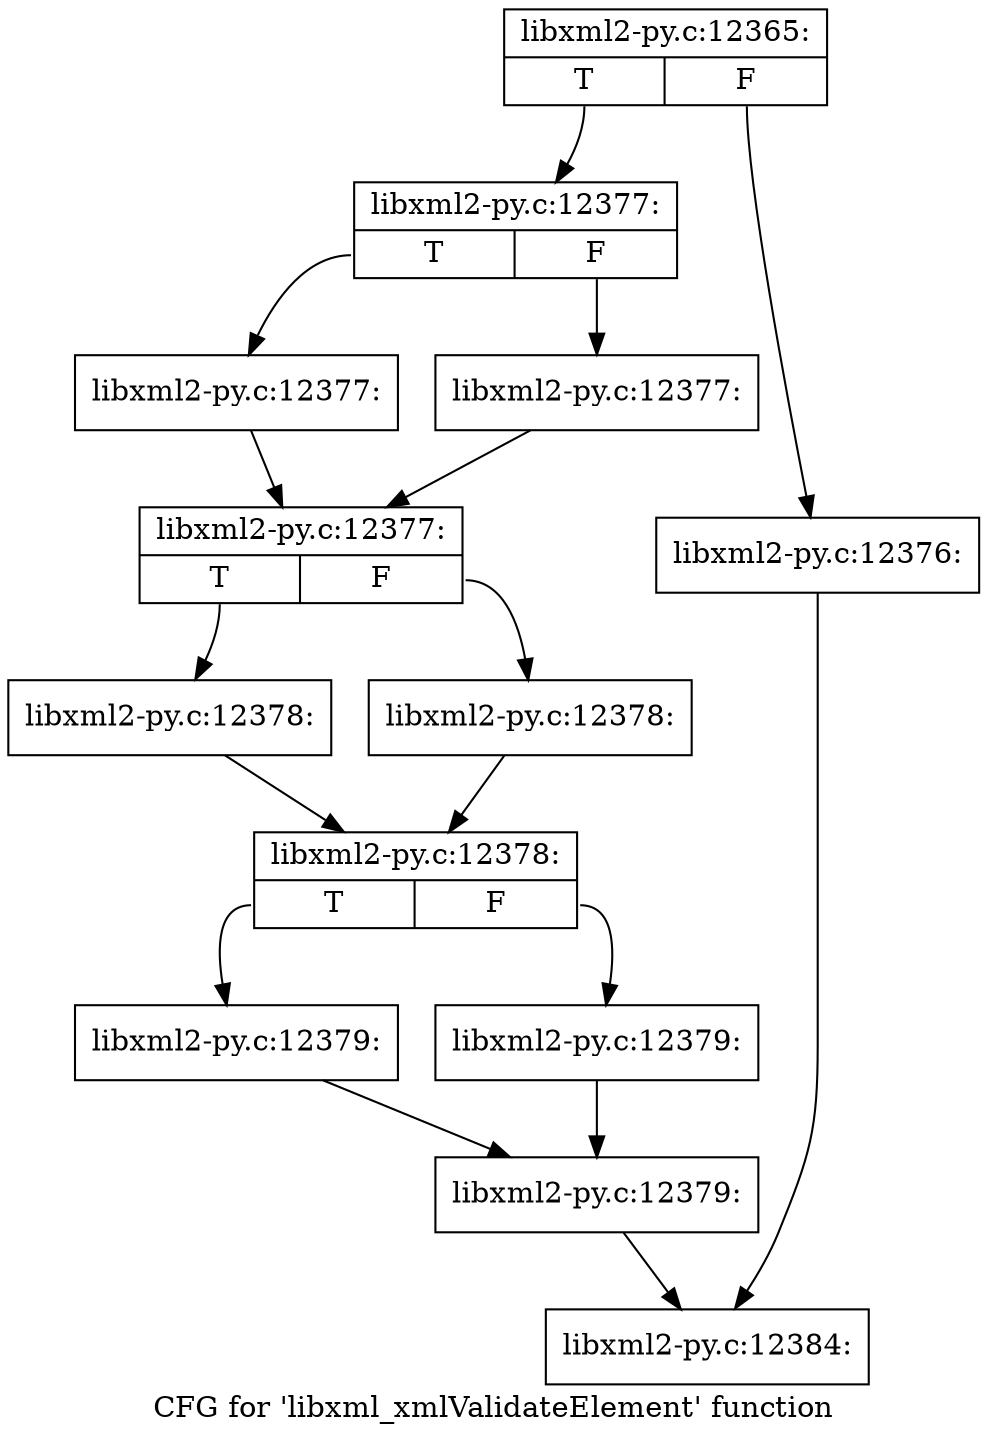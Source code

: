 digraph "CFG for 'libxml_xmlValidateElement' function" {
	label="CFG for 'libxml_xmlValidateElement' function";

	Node0x471ef60 [shape=record,label="{libxml2-py.c:12365:|{<s0>T|<s1>F}}"];
	Node0x471ef60:s0 -> Node0x4724260;
	Node0x471ef60:s1 -> Node0x4724210;
	Node0x4724210 [shape=record,label="{libxml2-py.c:12376:}"];
	Node0x4724210 -> Node0x471f210;
	Node0x4724260 [shape=record,label="{libxml2-py.c:12377:|{<s0>T|<s1>F}}"];
	Node0x4724260:s0 -> Node0x4724b70;
	Node0x4724260:s1 -> Node0x4724bc0;
	Node0x4724b70 [shape=record,label="{libxml2-py.c:12377:}"];
	Node0x4724b70 -> Node0x4724c10;
	Node0x4724bc0 [shape=record,label="{libxml2-py.c:12377:}"];
	Node0x4724bc0 -> Node0x4724c10;
	Node0x4724c10 [shape=record,label="{libxml2-py.c:12377:|{<s0>T|<s1>F}}"];
	Node0x4724c10:s0 -> Node0x4725240;
	Node0x4724c10:s1 -> Node0x4725290;
	Node0x4725240 [shape=record,label="{libxml2-py.c:12378:}"];
	Node0x4725240 -> Node0x47252e0;
	Node0x4725290 [shape=record,label="{libxml2-py.c:12378:}"];
	Node0x4725290 -> Node0x47252e0;
	Node0x47252e0 [shape=record,label="{libxml2-py.c:12378:|{<s0>T|<s1>F}}"];
	Node0x47252e0:s0 -> Node0x4725970;
	Node0x47252e0:s1 -> Node0x47259c0;
	Node0x4725970 [shape=record,label="{libxml2-py.c:12379:}"];
	Node0x4725970 -> Node0x4725a10;
	Node0x47259c0 [shape=record,label="{libxml2-py.c:12379:}"];
	Node0x47259c0 -> Node0x4725a10;
	Node0x4725a10 [shape=record,label="{libxml2-py.c:12379:}"];
	Node0x4725a10 -> Node0x471f210;
	Node0x471f210 [shape=record,label="{libxml2-py.c:12384:}"];
}

